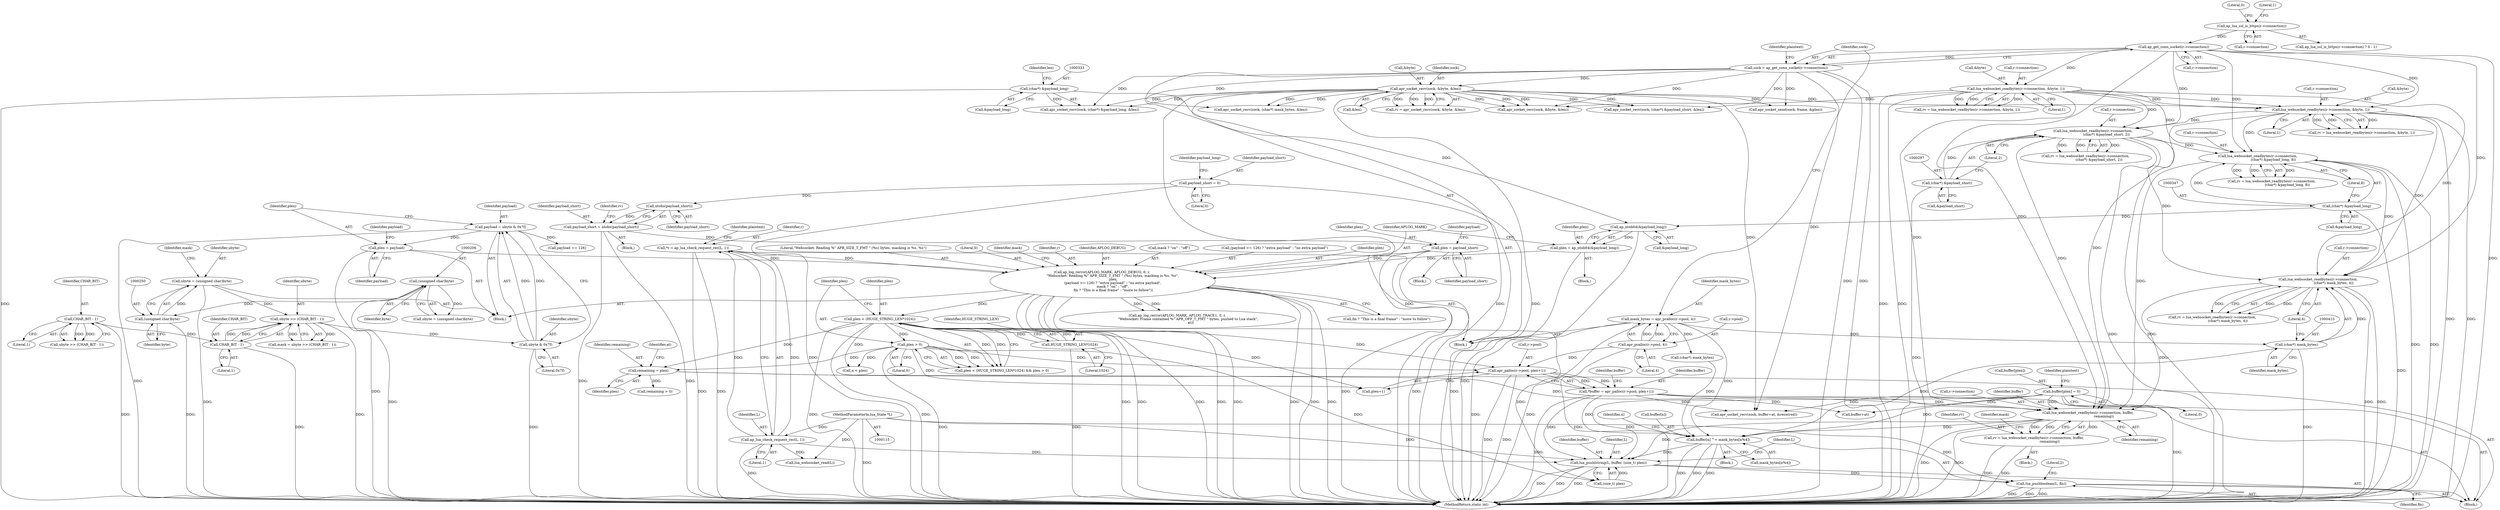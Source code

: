 digraph "0_httpd_643f0fcf3b8ab09a68f0ecd2aa37aafeda3e63ef@API" {
"1000500" [label="(Call,lua_websocket_readbytes(r->connection, buffer, \n                            remaining))"];
"1000167" [label="(Call,ap_get_conn_socket(r->connection))"];
"1000152" [label="(Call,ap_lua_ssl_is_https(r->connection))"];
"1000186" [label="(Call,lua_websocket_readbytes(r->connection, &byte, 1))"];
"1000235" [label="(Call,lua_websocket_readbytes(r->connection, &byte, 1))"];
"1000176" [label="(Call,apr_socket_recv(sock, &byte, &len))"];
"1000165" [label="(Call,sock = ap_get_conn_socket(r->connection))"];
"1000342" [label="(Call,lua_websocket_readbytes(r->connection, \n                            (char*) &payload_long, 8))"];
"1000292" [label="(Call,lua_websocket_readbytes(r->connection, \n                        (char*) &payload_short, 2))"];
"1000296" [label="(Call,(char*) &payload_short)"];
"1000346" [label="(Call,(char*) &payload_long)"];
"1000408" [label="(Call,lua_websocket_readbytes(r->connection, \n                            (char*) mask_bytes, 4))"];
"1000412" [label="(Call,(char*) mask_bytes)"];
"1000158" [label="(Call,mask_bytes = apr_pcalloc(r->pool, 4))"];
"1000160" [label="(Call,apr_pcalloc(r->pool, 4))"];
"1000444" [label="(Call,*buffer = apr_palloc(r->pool, plen+1))"];
"1000446" [label="(Call,apr_palloc(r->pool, plen+1))"];
"1000425" [label="(Call,plen < (HUGE_STRING_LEN*1024))"];
"1000365" [label="(Call,ap_log_rerror(APLOG_MARK, APLOG_DEBUG, 0, r, \n                    \"Websocket: Reading %\" APR_SIZE_T_FMT \" (%s) bytes, masking is %s. %s\", \n                    plen,\n                    (payload >= 126) ? \"extra payload\" : \"no extra payload\", \n                    mask ? \"on\" : \"off\", \n                    fin ? \"This is a final frame\" : \"more to follow\"))"];
"1000144" [label="(Call,*r = ap_lua_check_request_rec(L, 1))"];
"1000146" [label="(Call,ap_lua_check_request_rec(L, 1))"];
"1000116" [label="(MethodParameterIn,lua_State *L)"];
"1000356" [label="(Call,plen = ap_ntoh64(&payload_long))"];
"1000358" [label="(Call,ap_ntoh64(&payload_long))"];
"1000332" [label="(Call,(char*) &payload_long)"];
"1000310" [label="(Call,plen = payload_short)"];
"1000301" [label="(Call,payload_short = ntohs(payload_short))"];
"1000303" [label="(Call,ntohs(payload_short))"];
"1000133" [label="(Call,payload_short = 0)"];
"1000264" [label="(Call,plen = payload)"];
"1000259" [label="(Call,payload = ubyte & 0x7f)"];
"1000261" [label="(Call,ubyte & 0x7f)"];
"1000254" [label="(Call,ubyte >> (CHAR_BIT - 1))"];
"1000247" [label="(Call,ubyte = (unsigned char)byte)"];
"1000249" [label="(Call,(unsigned char)byte)"];
"1000205" [label="(Call,(unsigned char)byte)"];
"1000256" [label="(Call,CHAR_BIT - 1)"];
"1000212" [label="(Call,CHAR_BIT - 1)"];
"1000427" [label="(Call,HUGE_STRING_LEN*1024)"];
"1000430" [label="(Call,plen > 0)"];
"1000453" [label="(Call,buffer[plen] = 0)"];
"1000435" [label="(Call,remaining = plen)"];
"1000498" [label="(Call,rv = lua_websocket_readbytes(r->connection, buffer, \n                            remaining))"];
"1000519" [label="(Call,buffer[n] ^= mask_bytes[n%4])"];
"1000528" [label="(Call,lua_pushlstring(L, buffer, (size_t) plen))"];
"1000534" [label="(Call,lua_pushboolean(L, fin))"];
"1000249" [label="(Call,(unsigned char)byte)"];
"1000365" [label="(Call,ap_log_rerror(APLOG_MARK, APLOG_DEBUG, 0, r, \n                    \"Websocket: Reading %\" APR_SIZE_T_FMT \" (%s) bytes, masking is %s. %s\", \n                    plen,\n                    (payload >= 126) ? \"extra payload\" : \"no extra payload\", \n                    mask ? \"on\" : \"off\", \n                    fin ? \"This is a final frame\" : \"more to follow\"))"];
"1000265" [label="(Identifier,plen)"];
"1000519" [label="(Call,buffer[n] ^= mask_bytes[n%4])"];
"1000382" [label="(Call,fin ? \"This is a final frame\" : \"more to follow\")"];
"1000453" [label="(Call,buffer[plen] = 0)"];
"1000117" [label="(Block,)"];
"1000235" [label="(Call,lua_websocket_readbytes(r->connection, &byte, 1))"];
"1000340" [label="(Call,rv = lua_websocket_readbytes(r->connection, \n                            (char*) &payload_long, 8))"];
"1000298" [label="(Call,&payload_short)"];
"1000371" [label="(Identifier,plen)"];
"1000180" [label="(Call,&len)"];
"1000293" [label="(Call,r->connection)"];
"1000207" [label="(Identifier,byte)"];
"1000500" [label="(Call,lua_websocket_readbytes(r->connection, buffer, \n                            remaining))"];
"1000528" [label="(Call,lua_pushlstring(L, buffer, (size_t) plen))"];
"1000304" [label="(Identifier,payload_short)"];
"1000254" [label="(Call,ubyte >> (CHAR_BIT - 1))"];
"1000176" [label="(Call,apr_socket_recv(sock, &byte, &len))"];
"1000187" [label="(Call,r->connection)"];
"1000505" [label="(Identifier,remaining)"];
"1000161" [label="(Call,r->pool)"];
"1000158" [label="(Call,mask_bytes = apr_pcalloc(r->pool, 4))"];
"1000415" [label="(Literal,4)"];
"1000271" [label="(Block,)"];
"1000134" [label="(Identifier,payload_short)"];
"1000330" [label="(Call,apr_socket_recv(sock, (char*) &payload_long, &len))"];
"1000444" [label="(Call,*buffer = apr_palloc(r->pool, plen+1))"];
"1000436" [label="(Identifier,remaining)"];
"1000309" [label="(Block,)"];
"1000517" [label="(Identifier,n)"];
"1000153" [label="(Call,r->connection)"];
"1000290" [label="(Call,rv = lua_websocket_readbytes(r->connection, \n                        (char*) &payload_short, 2))"];
"1000433" [label="(Block,)"];
"1000116" [label="(MethodParameterIn,lua_State *L)"];
"1000307" [label="(Identifier,rv)"];
"1000437" [label="(Identifier,plen)"];
"1000504" [label="(Identifier,buffer)"];
"1000530" [label="(Identifier,buffer)"];
"1000455" [label="(Identifier,buffer)"];
"1000513" [label="(Call,n < plen)"];
"1000454" [label="(Call,buffer[plen])"];
"1000359" [label="(Call,&payload_long)"];
"1000302" [label="(Identifier,payload_short)"];
"1000435" [label="(Call,remaining = plen)"];
"1000498" [label="(Call,rv = lua_websocket_readbytes(r->connection, buffer, \n                            remaining))"];
"1000356" [label="(Call,plen = ap_ntoh64(&payload_long))"];
"1000144" [label="(Call,*r = ap_lua_check_request_rec(L, 1))"];
"1000266" [label="(Identifier,payload)"];
"1000212" [label="(Call,CHAR_BIT - 1)"];
"1000205" [label="(Call,(unsigned char)byte)"];
"1000174" [label="(Call,rv = apr_socket_recv(sock, &byte, &len))"];
"1000236" [label="(Call,r->connection)"];
"1000311" [label="(Identifier,plen)"];
"1000178" [label="(Call,&byte)"];
"1000256" [label="(Call,CHAR_BIT - 1)"];
"1000319" [label="(Identifier,payload)"];
"1000255" [label="(Identifier,ubyte)"];
"1000253" [label="(Identifier,mask)"];
"1000428" [label="(Identifier,HUGE_STRING_LEN)"];
"1000432" [label="(Literal,0)"];
"1000346" [label="(Call,(char*) &payload_long)"];
"1000531" [label="(Call,(size_t) plen)"];
"1000147" [label="(Identifier,L)"];
"1000536" [label="(Identifier,fin)"];
"1000150" [label="(Identifier,plaintext)"];
"1000459" [label="(Identifier,plaintext)"];
"1000370" [label="(Literal,\"Websocket: Reading %\" APR_SIZE_T_FMT \" (%s) bytes, masking is %s. %s\")"];
"1000450" [label="(Call,plen+1)"];
"1000159" [label="(Identifier,mask_bytes)"];
"1000366" [label="(Identifier,APLOG_MARK)"];
"1000165" [label="(Call,sock = ap_get_conn_socket(r->connection))"];
"1000246" [label="(Block,)"];
"1000172" [label="(Identifier,plaintext)"];
"1000259" [label="(Call,payload = ubyte & 0x7f)"];
"1000499" [label="(Identifier,rv)"];
"1000535" [label="(Identifier,L)"];
"1000280" [label="(Call,apr_socket_recv(sock, (char*) &payload_short, &len))"];
"1000357" [label="(Identifier,plen)"];
"1000164" [label="(Literal,4)"];
"1000160" [label="(Call,apr_pcalloc(r->pool, 4))"];
"1000430" [label="(Call,plen > 0)"];
"1000446" [label="(Call,apr_palloc(r->pool, plen+1))"];
"1000292" [label="(Call,lua_websocket_readbytes(r->connection, \n                        (char*) &payload_short, 2))"];
"1000268" [label="(Call,payload == 126)"];
"1000497" [label="(Block,)"];
"1000184" [label="(Call,rv = lua_websocket_readbytes(r->connection, &byte, 1))"];
"1000529" [label="(Identifier,L)"];
"1000312" [label="(Identifier,payload_short)"];
"1000507" [label="(Identifier,mask)"];
"1000368" [label="(Literal,0)"];
"1000355" [label="(Block,)"];
"1000151" [label="(Call,ap_lua_ssl_is_https(r->connection) ? 0 : 1)"];
"1000332" [label="(Call,(char*) &payload_long)"];
"1000264" [label="(Call,plen = payload)"];
"1000425" [label="(Call,plen < (HUGE_STRING_LEN*1024))"];
"1000166" [label="(Identifier,sock)"];
"1000426" [label="(Identifier,plen)"];
"1000133" [label="(Call,payload_short = 0)"];
"1000431" [label="(Identifier,plen)"];
"1000520" [label="(Call,buffer[n])"];
"1000300" [label="(Literal,2)"];
"1000387" [label="(Identifier,mask)"];
"1000190" [label="(Call,&byte)"];
"1000186" [label="(Call,lua_websocket_readbytes(r->connection, &byte, 1))"];
"1000342" [label="(Call,lua_websocket_readbytes(r->connection, \n                            (char*) &payload_long, 8))"];
"1000408" [label="(Call,lua_websocket_readbytes(r->connection, \n                            (char*) mask_bytes, 4))"];
"1000156" [label="(Literal,0)"];
"1000257" [label="(Identifier,CHAR_BIT)"];
"1000457" [label="(Literal,0)"];
"1000406" [label="(Call,rv = lua_websocket_readbytes(r->connection, \n                            (char*) mask_bytes, 4))"];
"1000263" [label="(Literal,0x7f)"];
"1000241" [label="(Literal,1)"];
"1000489" [label="(Call,ap_log_rerror(APLOG_MARK, APLOG_TRACE1, 0, r, \n                    \"Websocket: Frame contained %\" APR_OFF_T_FMT \" bytes, pushed to Lua stack\", \n                        at))"];
"1000239" [label="(Call,&byte)"];
"1000192" [label="(Literal,1)"];
"1000310" [label="(Call,plen = payload_short)"];
"1000348" [label="(Call,&payload_long)"];
"1000210" [label="(Call,ubyte >> (CHAR_BIT - 1))"];
"1000334" [label="(Call,&payload_long)"];
"1000501" [label="(Call,r->connection)"];
"1000214" [label="(Literal,1)"];
"1000203" [label="(Call,ubyte = (unsigned char)byte)"];
"1000177" [label="(Identifier,sock)"];
"1000233" [label="(Call,rv = lua_websocket_readbytes(r->connection, &byte, 1))"];
"1000252" [label="(Call,mask = ubyte >> (CHAR_BIT - 1))"];
"1000296" [label="(Call,(char*) &payload_short)"];
"1000397" [label="(Call,apr_socket_recv(sock, (char*) mask_bytes, &len))"];
"1000462" [label="(Call,remaining > 0)"];
"1000248" [label="(Identifier,ubyte)"];
"1000429" [label="(Literal,1024)"];
"1000146" [label="(Call,ap_lua_check_request_rec(L, 1))"];
"1000399" [label="(Call,(char*) mask_bytes)"];
"1000343" [label="(Call,r->connection)"];
"1000471" [label="(Call,apr_socket_recv(sock, buffer+at, &received))"];
"1000558" [label="(Call,apr_socket_send(sock, frame, &plen))"];
"1000247" [label="(Call,ubyte = (unsigned char)byte)"];
"1000563" [label="(Call,lua_websocket_read(L))"];
"1000138" [label="(Identifier,payload_long)"];
"1000145" [label="(Identifier,r)"];
"1000303" [label="(Call,ntohs(payload_short))"];
"1000157" [label="(Literal,1)"];
"1000167" [label="(Call,ap_get_conn_socket(r->connection))"];
"1000251" [label="(Identifier,byte)"];
"1000447" [label="(Call,r->pool)"];
"1000225" [label="(Call,apr_socket_recv(sock, &byte, &len))"];
"1000369" [label="(Identifier,r)"];
"1000213" [label="(Identifier,CHAR_BIT)"];
"1000258" [label="(Literal,1)"];
"1000534" [label="(Call,lua_pushboolean(L, fin))"];
"1000135" [label="(Literal,0)"];
"1000424" [label="(Call,plen < (HUGE_STRING_LEN*1024) && plen > 0)"];
"1000427" [label="(Call,HUGE_STRING_LEN*1024)"];
"1000260" [label="(Identifier,payload)"];
"1000168" [label="(Call,r->connection)"];
"1000262" [label="(Identifier,ubyte)"];
"1000152" [label="(Call,ap_lua_ssl_is_https(r->connection))"];
"1000301" [label="(Call,payload_short = ntohs(payload_short))"];
"1000441" [label="(Identifier,at)"];
"1000367" [label="(Identifier,APLOG_DEBUG)"];
"1000269" [label="(Identifier,payload)"];
"1000350" [label="(Literal,8)"];
"1000378" [label="(Call,mask ? \"on\" : \"off\")"];
"1000358" [label="(Call,ap_ntoh64(&payload_long))"];
"1000445" [label="(Identifier,buffer)"];
"1000372" [label="(Call,(payload >= 126) ? \"extra payload\" : \"no extra payload\")"];
"1000414" [label="(Identifier,mask_bytes)"];
"1000337" [label="(Identifier,len)"];
"1000261" [label="(Call,ubyte & 0x7f)"];
"1000538" [label="(Literal,2)"];
"1000518" [label="(Block,)"];
"1000148" [label="(Literal,1)"];
"1000523" [label="(Call,mask_bytes[n%4])"];
"1000567" [label="(MethodReturn,static int)"];
"1000473" [label="(Call,buffer+at)"];
"1000412" [label="(Call,(char*) mask_bytes)"];
"1000409" [label="(Call,r->connection)"];
"1000500" -> "1000498"  [label="AST: "];
"1000500" -> "1000505"  [label="CFG: "];
"1000501" -> "1000500"  [label="AST: "];
"1000504" -> "1000500"  [label="AST: "];
"1000505" -> "1000500"  [label="AST: "];
"1000498" -> "1000500"  [label="CFG: "];
"1000500" -> "1000567"  [label="DDG: "];
"1000500" -> "1000567"  [label="DDG: "];
"1000500" -> "1000498"  [label="DDG: "];
"1000500" -> "1000498"  [label="DDG: "];
"1000500" -> "1000498"  [label="DDG: "];
"1000167" -> "1000500"  [label="DDG: "];
"1000186" -> "1000500"  [label="DDG: "];
"1000235" -> "1000500"  [label="DDG: "];
"1000342" -> "1000500"  [label="DDG: "];
"1000292" -> "1000500"  [label="DDG: "];
"1000408" -> "1000500"  [label="DDG: "];
"1000444" -> "1000500"  [label="DDG: "];
"1000453" -> "1000500"  [label="DDG: "];
"1000435" -> "1000500"  [label="DDG: "];
"1000500" -> "1000519"  [label="DDG: "];
"1000500" -> "1000528"  [label="DDG: "];
"1000167" -> "1000165"  [label="AST: "];
"1000167" -> "1000168"  [label="CFG: "];
"1000168" -> "1000167"  [label="AST: "];
"1000165" -> "1000167"  [label="CFG: "];
"1000167" -> "1000567"  [label="DDG: "];
"1000167" -> "1000165"  [label="DDG: "];
"1000152" -> "1000167"  [label="DDG: "];
"1000167" -> "1000186"  [label="DDG: "];
"1000167" -> "1000235"  [label="DDG: "];
"1000167" -> "1000292"  [label="DDG: "];
"1000167" -> "1000342"  [label="DDG: "];
"1000167" -> "1000408"  [label="DDG: "];
"1000152" -> "1000151"  [label="AST: "];
"1000152" -> "1000153"  [label="CFG: "];
"1000153" -> "1000152"  [label="AST: "];
"1000156" -> "1000152"  [label="CFG: "];
"1000157" -> "1000152"  [label="CFG: "];
"1000186" -> "1000184"  [label="AST: "];
"1000186" -> "1000192"  [label="CFG: "];
"1000187" -> "1000186"  [label="AST: "];
"1000190" -> "1000186"  [label="AST: "];
"1000192" -> "1000186"  [label="AST: "];
"1000184" -> "1000186"  [label="CFG: "];
"1000186" -> "1000567"  [label="DDG: "];
"1000186" -> "1000567"  [label="DDG: "];
"1000186" -> "1000184"  [label="DDG: "];
"1000186" -> "1000184"  [label="DDG: "];
"1000186" -> "1000184"  [label="DDG: "];
"1000186" -> "1000225"  [label="DDG: "];
"1000186" -> "1000235"  [label="DDG: "];
"1000186" -> "1000235"  [label="DDG: "];
"1000186" -> "1000292"  [label="DDG: "];
"1000186" -> "1000342"  [label="DDG: "];
"1000186" -> "1000408"  [label="DDG: "];
"1000235" -> "1000233"  [label="AST: "];
"1000235" -> "1000241"  [label="CFG: "];
"1000236" -> "1000235"  [label="AST: "];
"1000239" -> "1000235"  [label="AST: "];
"1000241" -> "1000235"  [label="AST: "];
"1000233" -> "1000235"  [label="CFG: "];
"1000235" -> "1000567"  [label="DDG: "];
"1000235" -> "1000567"  [label="DDG: "];
"1000235" -> "1000233"  [label="DDG: "];
"1000235" -> "1000233"  [label="DDG: "];
"1000235" -> "1000233"  [label="DDG: "];
"1000176" -> "1000235"  [label="DDG: "];
"1000235" -> "1000292"  [label="DDG: "];
"1000235" -> "1000342"  [label="DDG: "];
"1000235" -> "1000408"  [label="DDG: "];
"1000176" -> "1000174"  [label="AST: "];
"1000176" -> "1000180"  [label="CFG: "];
"1000177" -> "1000176"  [label="AST: "];
"1000178" -> "1000176"  [label="AST: "];
"1000180" -> "1000176"  [label="AST: "];
"1000174" -> "1000176"  [label="CFG: "];
"1000176" -> "1000567"  [label="DDG: "];
"1000176" -> "1000567"  [label="DDG: "];
"1000176" -> "1000567"  [label="DDG: "];
"1000176" -> "1000174"  [label="DDG: "];
"1000176" -> "1000174"  [label="DDG: "];
"1000176" -> "1000174"  [label="DDG: "];
"1000165" -> "1000176"  [label="DDG: "];
"1000176" -> "1000225"  [label="DDG: "];
"1000176" -> "1000225"  [label="DDG: "];
"1000176" -> "1000225"  [label="DDG: "];
"1000176" -> "1000280"  [label="DDG: "];
"1000176" -> "1000280"  [label="DDG: "];
"1000176" -> "1000330"  [label="DDG: "];
"1000176" -> "1000330"  [label="DDG: "];
"1000176" -> "1000397"  [label="DDG: "];
"1000176" -> "1000397"  [label="DDG: "];
"1000176" -> "1000471"  [label="DDG: "];
"1000176" -> "1000558"  [label="DDG: "];
"1000165" -> "1000117"  [label="AST: "];
"1000166" -> "1000165"  [label="AST: "];
"1000172" -> "1000165"  [label="CFG: "];
"1000165" -> "1000567"  [label="DDG: "];
"1000165" -> "1000567"  [label="DDG: "];
"1000165" -> "1000225"  [label="DDG: "];
"1000165" -> "1000280"  [label="DDG: "];
"1000165" -> "1000330"  [label="DDG: "];
"1000165" -> "1000397"  [label="DDG: "];
"1000165" -> "1000471"  [label="DDG: "];
"1000165" -> "1000558"  [label="DDG: "];
"1000342" -> "1000340"  [label="AST: "];
"1000342" -> "1000350"  [label="CFG: "];
"1000343" -> "1000342"  [label="AST: "];
"1000346" -> "1000342"  [label="AST: "];
"1000350" -> "1000342"  [label="AST: "];
"1000340" -> "1000342"  [label="CFG: "];
"1000342" -> "1000567"  [label="DDG: "];
"1000342" -> "1000567"  [label="DDG: "];
"1000342" -> "1000340"  [label="DDG: "];
"1000342" -> "1000340"  [label="DDG: "];
"1000342" -> "1000340"  [label="DDG: "];
"1000292" -> "1000342"  [label="DDG: "];
"1000346" -> "1000342"  [label="DDG: "];
"1000342" -> "1000408"  [label="DDG: "];
"1000292" -> "1000290"  [label="AST: "];
"1000292" -> "1000300"  [label="CFG: "];
"1000293" -> "1000292"  [label="AST: "];
"1000296" -> "1000292"  [label="AST: "];
"1000300" -> "1000292"  [label="AST: "];
"1000290" -> "1000292"  [label="CFG: "];
"1000292" -> "1000567"  [label="DDG: "];
"1000292" -> "1000567"  [label="DDG: "];
"1000292" -> "1000290"  [label="DDG: "];
"1000292" -> "1000290"  [label="DDG: "];
"1000292" -> "1000290"  [label="DDG: "];
"1000296" -> "1000292"  [label="DDG: "];
"1000292" -> "1000408"  [label="DDG: "];
"1000296" -> "1000298"  [label="CFG: "];
"1000297" -> "1000296"  [label="AST: "];
"1000298" -> "1000296"  [label="AST: "];
"1000300" -> "1000296"  [label="CFG: "];
"1000296" -> "1000567"  [label="DDG: "];
"1000346" -> "1000348"  [label="CFG: "];
"1000347" -> "1000346"  [label="AST: "];
"1000348" -> "1000346"  [label="AST: "];
"1000350" -> "1000346"  [label="CFG: "];
"1000346" -> "1000567"  [label="DDG: "];
"1000346" -> "1000358"  [label="DDG: "];
"1000408" -> "1000406"  [label="AST: "];
"1000408" -> "1000415"  [label="CFG: "];
"1000409" -> "1000408"  [label="AST: "];
"1000412" -> "1000408"  [label="AST: "];
"1000415" -> "1000408"  [label="AST: "];
"1000406" -> "1000408"  [label="CFG: "];
"1000408" -> "1000567"  [label="DDG: "];
"1000408" -> "1000567"  [label="DDG: "];
"1000408" -> "1000406"  [label="DDG: "];
"1000408" -> "1000406"  [label="DDG: "];
"1000408" -> "1000406"  [label="DDG: "];
"1000412" -> "1000408"  [label="DDG: "];
"1000412" -> "1000414"  [label="CFG: "];
"1000413" -> "1000412"  [label="AST: "];
"1000414" -> "1000412"  [label="AST: "];
"1000415" -> "1000412"  [label="CFG: "];
"1000412" -> "1000567"  [label="DDG: "];
"1000158" -> "1000412"  [label="DDG: "];
"1000412" -> "1000519"  [label="DDG: "];
"1000158" -> "1000117"  [label="AST: "];
"1000158" -> "1000160"  [label="CFG: "];
"1000159" -> "1000158"  [label="AST: "];
"1000160" -> "1000158"  [label="AST: "];
"1000166" -> "1000158"  [label="CFG: "];
"1000158" -> "1000567"  [label="DDG: "];
"1000158" -> "1000567"  [label="DDG: "];
"1000160" -> "1000158"  [label="DDG: "];
"1000160" -> "1000158"  [label="DDG: "];
"1000158" -> "1000399"  [label="DDG: "];
"1000158" -> "1000519"  [label="DDG: "];
"1000160" -> "1000164"  [label="CFG: "];
"1000161" -> "1000160"  [label="AST: "];
"1000164" -> "1000160"  [label="AST: "];
"1000160" -> "1000567"  [label="DDG: "];
"1000160" -> "1000446"  [label="DDG: "];
"1000444" -> "1000433"  [label="AST: "];
"1000444" -> "1000446"  [label="CFG: "];
"1000445" -> "1000444"  [label="AST: "];
"1000446" -> "1000444"  [label="AST: "];
"1000455" -> "1000444"  [label="CFG: "];
"1000444" -> "1000567"  [label="DDG: "];
"1000446" -> "1000444"  [label="DDG: "];
"1000446" -> "1000444"  [label="DDG: "];
"1000444" -> "1000471"  [label="DDG: "];
"1000444" -> "1000473"  [label="DDG: "];
"1000444" -> "1000519"  [label="DDG: "];
"1000444" -> "1000528"  [label="DDG: "];
"1000446" -> "1000450"  [label="CFG: "];
"1000447" -> "1000446"  [label="AST: "];
"1000450" -> "1000446"  [label="AST: "];
"1000446" -> "1000567"  [label="DDG: "];
"1000446" -> "1000567"  [label="DDG: "];
"1000425" -> "1000446"  [label="DDG: "];
"1000430" -> "1000446"  [label="DDG: "];
"1000425" -> "1000424"  [label="AST: "];
"1000425" -> "1000427"  [label="CFG: "];
"1000426" -> "1000425"  [label="AST: "];
"1000427" -> "1000425"  [label="AST: "];
"1000431" -> "1000425"  [label="CFG: "];
"1000424" -> "1000425"  [label="CFG: "];
"1000425" -> "1000567"  [label="DDG: "];
"1000425" -> "1000567"  [label="DDG: "];
"1000425" -> "1000424"  [label="DDG: "];
"1000425" -> "1000424"  [label="DDG: "];
"1000365" -> "1000425"  [label="DDG: "];
"1000427" -> "1000425"  [label="DDG: "];
"1000427" -> "1000425"  [label="DDG: "];
"1000425" -> "1000430"  [label="DDG: "];
"1000425" -> "1000435"  [label="DDG: "];
"1000425" -> "1000450"  [label="DDG: "];
"1000425" -> "1000513"  [label="DDG: "];
"1000425" -> "1000531"  [label="DDG: "];
"1000365" -> "1000246"  [label="AST: "];
"1000365" -> "1000382"  [label="CFG: "];
"1000366" -> "1000365"  [label="AST: "];
"1000367" -> "1000365"  [label="AST: "];
"1000368" -> "1000365"  [label="AST: "];
"1000369" -> "1000365"  [label="AST: "];
"1000370" -> "1000365"  [label="AST: "];
"1000371" -> "1000365"  [label="AST: "];
"1000372" -> "1000365"  [label="AST: "];
"1000378" -> "1000365"  [label="AST: "];
"1000382" -> "1000365"  [label="AST: "];
"1000387" -> "1000365"  [label="CFG: "];
"1000365" -> "1000567"  [label="DDG: "];
"1000365" -> "1000567"  [label="DDG: "];
"1000365" -> "1000567"  [label="DDG: "];
"1000365" -> "1000567"  [label="DDG: "];
"1000365" -> "1000567"  [label="DDG: "];
"1000365" -> "1000567"  [label="DDG: "];
"1000365" -> "1000567"  [label="DDG: "];
"1000365" -> "1000567"  [label="DDG: "];
"1000144" -> "1000365"  [label="DDG: "];
"1000356" -> "1000365"  [label="DDG: "];
"1000310" -> "1000365"  [label="DDG: "];
"1000264" -> "1000365"  [label="DDG: "];
"1000365" -> "1000489"  [label="DDG: "];
"1000365" -> "1000489"  [label="DDG: "];
"1000144" -> "1000117"  [label="AST: "];
"1000144" -> "1000146"  [label="CFG: "];
"1000145" -> "1000144"  [label="AST: "];
"1000146" -> "1000144"  [label="AST: "];
"1000150" -> "1000144"  [label="CFG: "];
"1000144" -> "1000567"  [label="DDG: "];
"1000144" -> "1000567"  [label="DDG: "];
"1000146" -> "1000144"  [label="DDG: "];
"1000146" -> "1000144"  [label="DDG: "];
"1000146" -> "1000148"  [label="CFG: "];
"1000147" -> "1000146"  [label="AST: "];
"1000148" -> "1000146"  [label="AST: "];
"1000146" -> "1000567"  [label="DDG: "];
"1000116" -> "1000146"  [label="DDG: "];
"1000146" -> "1000528"  [label="DDG: "];
"1000146" -> "1000563"  [label="DDG: "];
"1000116" -> "1000115"  [label="AST: "];
"1000116" -> "1000567"  [label="DDG: "];
"1000116" -> "1000528"  [label="DDG: "];
"1000116" -> "1000534"  [label="DDG: "];
"1000116" -> "1000563"  [label="DDG: "];
"1000356" -> "1000355"  [label="AST: "];
"1000356" -> "1000358"  [label="CFG: "];
"1000357" -> "1000356"  [label="AST: "];
"1000358" -> "1000356"  [label="AST: "];
"1000366" -> "1000356"  [label="CFG: "];
"1000356" -> "1000567"  [label="DDG: "];
"1000358" -> "1000356"  [label="DDG: "];
"1000358" -> "1000359"  [label="CFG: "];
"1000359" -> "1000358"  [label="AST: "];
"1000358" -> "1000567"  [label="DDG: "];
"1000332" -> "1000358"  [label="DDG: "];
"1000332" -> "1000330"  [label="AST: "];
"1000332" -> "1000334"  [label="CFG: "];
"1000333" -> "1000332"  [label="AST: "];
"1000334" -> "1000332"  [label="AST: "];
"1000337" -> "1000332"  [label="CFG: "];
"1000332" -> "1000567"  [label="DDG: "];
"1000332" -> "1000330"  [label="DDG: "];
"1000310" -> "1000309"  [label="AST: "];
"1000310" -> "1000312"  [label="CFG: "];
"1000311" -> "1000310"  [label="AST: "];
"1000312" -> "1000310"  [label="AST: "];
"1000319" -> "1000310"  [label="CFG: "];
"1000310" -> "1000567"  [label="DDG: "];
"1000310" -> "1000567"  [label="DDG: "];
"1000301" -> "1000310"  [label="DDG: "];
"1000301" -> "1000271"  [label="AST: "];
"1000301" -> "1000303"  [label="CFG: "];
"1000302" -> "1000301"  [label="AST: "];
"1000303" -> "1000301"  [label="AST: "];
"1000307" -> "1000301"  [label="CFG: "];
"1000301" -> "1000567"  [label="DDG: "];
"1000301" -> "1000567"  [label="DDG: "];
"1000303" -> "1000301"  [label="DDG: "];
"1000303" -> "1000304"  [label="CFG: "];
"1000304" -> "1000303"  [label="AST: "];
"1000133" -> "1000303"  [label="DDG: "];
"1000133" -> "1000117"  [label="AST: "];
"1000133" -> "1000135"  [label="CFG: "];
"1000134" -> "1000133"  [label="AST: "];
"1000135" -> "1000133"  [label="AST: "];
"1000138" -> "1000133"  [label="CFG: "];
"1000133" -> "1000567"  [label="DDG: "];
"1000264" -> "1000246"  [label="AST: "];
"1000264" -> "1000266"  [label="CFG: "];
"1000265" -> "1000264"  [label="AST: "];
"1000266" -> "1000264"  [label="AST: "];
"1000269" -> "1000264"  [label="CFG: "];
"1000264" -> "1000567"  [label="DDG: "];
"1000259" -> "1000264"  [label="DDG: "];
"1000259" -> "1000246"  [label="AST: "];
"1000259" -> "1000261"  [label="CFG: "];
"1000260" -> "1000259"  [label="AST: "];
"1000261" -> "1000259"  [label="AST: "];
"1000265" -> "1000259"  [label="CFG: "];
"1000259" -> "1000567"  [label="DDG: "];
"1000261" -> "1000259"  [label="DDG: "];
"1000261" -> "1000259"  [label="DDG: "];
"1000259" -> "1000268"  [label="DDG: "];
"1000261" -> "1000263"  [label="CFG: "];
"1000262" -> "1000261"  [label="AST: "];
"1000263" -> "1000261"  [label="AST: "];
"1000261" -> "1000567"  [label="DDG: "];
"1000254" -> "1000261"  [label="DDG: "];
"1000254" -> "1000252"  [label="AST: "];
"1000254" -> "1000256"  [label="CFG: "];
"1000255" -> "1000254"  [label="AST: "];
"1000256" -> "1000254"  [label="AST: "];
"1000252" -> "1000254"  [label="CFG: "];
"1000254" -> "1000567"  [label="DDG: "];
"1000254" -> "1000252"  [label="DDG: "];
"1000254" -> "1000252"  [label="DDG: "];
"1000247" -> "1000254"  [label="DDG: "];
"1000256" -> "1000254"  [label="DDG: "];
"1000256" -> "1000254"  [label="DDG: "];
"1000247" -> "1000246"  [label="AST: "];
"1000247" -> "1000249"  [label="CFG: "];
"1000248" -> "1000247"  [label="AST: "];
"1000249" -> "1000247"  [label="AST: "];
"1000253" -> "1000247"  [label="CFG: "];
"1000247" -> "1000567"  [label="DDG: "];
"1000249" -> "1000247"  [label="DDG: "];
"1000249" -> "1000251"  [label="CFG: "];
"1000250" -> "1000249"  [label="AST: "];
"1000251" -> "1000249"  [label="AST: "];
"1000249" -> "1000567"  [label="DDG: "];
"1000205" -> "1000249"  [label="DDG: "];
"1000205" -> "1000203"  [label="AST: "];
"1000205" -> "1000207"  [label="CFG: "];
"1000206" -> "1000205"  [label="AST: "];
"1000207" -> "1000205"  [label="AST: "];
"1000203" -> "1000205"  [label="CFG: "];
"1000205" -> "1000567"  [label="DDG: "];
"1000205" -> "1000203"  [label="DDG: "];
"1000256" -> "1000258"  [label="CFG: "];
"1000257" -> "1000256"  [label="AST: "];
"1000258" -> "1000256"  [label="AST: "];
"1000256" -> "1000567"  [label="DDG: "];
"1000212" -> "1000256"  [label="DDG: "];
"1000212" -> "1000210"  [label="AST: "];
"1000212" -> "1000214"  [label="CFG: "];
"1000213" -> "1000212"  [label="AST: "];
"1000214" -> "1000212"  [label="AST: "];
"1000210" -> "1000212"  [label="CFG: "];
"1000212" -> "1000567"  [label="DDG: "];
"1000212" -> "1000210"  [label="DDG: "];
"1000212" -> "1000210"  [label="DDG: "];
"1000427" -> "1000429"  [label="CFG: "];
"1000428" -> "1000427"  [label="AST: "];
"1000429" -> "1000427"  [label="AST: "];
"1000427" -> "1000567"  [label="DDG: "];
"1000430" -> "1000424"  [label="AST: "];
"1000430" -> "1000432"  [label="CFG: "];
"1000431" -> "1000430"  [label="AST: "];
"1000432" -> "1000430"  [label="AST: "];
"1000424" -> "1000430"  [label="CFG: "];
"1000430" -> "1000567"  [label="DDG: "];
"1000430" -> "1000424"  [label="DDG: "];
"1000430" -> "1000424"  [label="DDG: "];
"1000430" -> "1000435"  [label="DDG: "];
"1000430" -> "1000450"  [label="DDG: "];
"1000430" -> "1000513"  [label="DDG: "];
"1000430" -> "1000531"  [label="DDG: "];
"1000453" -> "1000433"  [label="AST: "];
"1000453" -> "1000457"  [label="CFG: "];
"1000454" -> "1000453"  [label="AST: "];
"1000457" -> "1000453"  [label="AST: "];
"1000459" -> "1000453"  [label="CFG: "];
"1000453" -> "1000567"  [label="DDG: "];
"1000453" -> "1000471"  [label="DDG: "];
"1000453" -> "1000473"  [label="DDG: "];
"1000453" -> "1000519"  [label="DDG: "];
"1000453" -> "1000528"  [label="DDG: "];
"1000435" -> "1000433"  [label="AST: "];
"1000435" -> "1000437"  [label="CFG: "];
"1000436" -> "1000435"  [label="AST: "];
"1000437" -> "1000435"  [label="AST: "];
"1000441" -> "1000435"  [label="CFG: "];
"1000435" -> "1000462"  [label="DDG: "];
"1000498" -> "1000497"  [label="AST: "];
"1000499" -> "1000498"  [label="AST: "];
"1000507" -> "1000498"  [label="CFG: "];
"1000498" -> "1000567"  [label="DDG: "];
"1000498" -> "1000567"  [label="DDG: "];
"1000519" -> "1000518"  [label="AST: "];
"1000519" -> "1000523"  [label="CFG: "];
"1000520" -> "1000519"  [label="AST: "];
"1000523" -> "1000519"  [label="AST: "];
"1000517" -> "1000519"  [label="CFG: "];
"1000519" -> "1000567"  [label="DDG: "];
"1000519" -> "1000567"  [label="DDG: "];
"1000519" -> "1000567"  [label="DDG: "];
"1000399" -> "1000519"  [label="DDG: "];
"1000519" -> "1000528"  [label="DDG: "];
"1000528" -> "1000433"  [label="AST: "];
"1000528" -> "1000531"  [label="CFG: "];
"1000529" -> "1000528"  [label="AST: "];
"1000530" -> "1000528"  [label="AST: "];
"1000531" -> "1000528"  [label="AST: "];
"1000535" -> "1000528"  [label="CFG: "];
"1000528" -> "1000567"  [label="DDG: "];
"1000528" -> "1000567"  [label="DDG: "];
"1000528" -> "1000567"  [label="DDG: "];
"1000531" -> "1000528"  [label="DDG: "];
"1000528" -> "1000534"  [label="DDG: "];
"1000534" -> "1000433"  [label="AST: "];
"1000534" -> "1000536"  [label="CFG: "];
"1000535" -> "1000534"  [label="AST: "];
"1000536" -> "1000534"  [label="AST: "];
"1000538" -> "1000534"  [label="CFG: "];
"1000534" -> "1000567"  [label="DDG: "];
"1000534" -> "1000567"  [label="DDG: "];
"1000534" -> "1000567"  [label="DDG: "];
}
